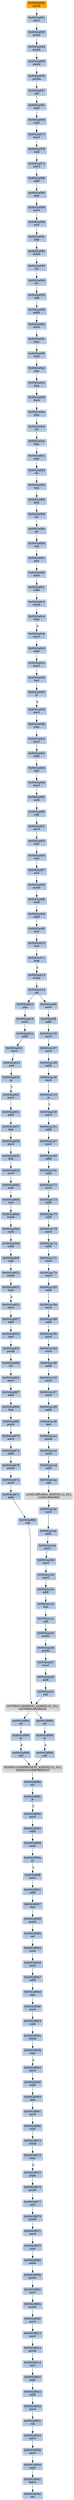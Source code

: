 strict digraph G {
	graph [bgcolor=transparent,
		name=G
	];
	node [color=lightsteelblue,
		fillcolor=lightsteelblue,
		shape=rectangle,
		style=filled
	];
	"0x0042895d"	[label="0x0042895d
movl"];
	"0x0042895f"	[label="0x0042895f
addl"];
	"0x0042895d" -> "0x0042895f"	[color="#000000"];
	"0x0042a1a4"	[label="0x0042a1a4
addl"];
	"0x0042a1aa"	[label="0x0042a1aa
call"];
	"0x0042a1a4" -> "0x0042a1aa"	[color="#000000"];
	"0x0042a1b6"	[label="0x0042a1b6
movl"];
	"0x0042a1b8"	[label="0x0042a1b8
movl"];
	"0x0042a1b6" -> "0x0042a1b8"	[color="#000000"];
	"0x0042a0f2"	[label="0x0042a0f2
subl"];
	"0x0042a0f8"	[label="0x0042a0f8
call"];
	"0x0042a0f2" -> "0x0042a0f8"	[color="#000000"];
	"0x0042a09a"	[label="0x0042a09a
decb"];
	"0x0042a09c"	[label="0x0042a09c
jmp"];
	"0x0042a09a" -> "0x0042a09c"	[color="#000000"];
	"0x0042a16c"	[label="0x0042a16c
addl"];
	"0x0042a171"	[label="0x0042a171
movl"];
	"0x0042a16c" -> "0x0042a171"	[color="#000000"];
	"0x0042a060"	[color=lightgrey,
		fillcolor=orange,
		label="0x0042a060
pushl"];
	"0x0042a061"	[label="0x0042a061
movl"];
	"0x0042a060" -> "0x0042a061"	[color="#000000"];
	"0x0042896c"	[label="0x0042896c
subl"];
	"0x00428972"	[label="0x00428972
stosb"];
	"0x0042896c" -> "0x00428972"	[color="#000000"];
	"0x0042a401"	[label="0x0042a401
movl"];
	"0x0042a0f8" -> "0x0042a401"	[color="#000000"];
	"0x0042a173"	[label="0x0042a173
addl"];
	"0x0042a171" -> "0x0042a173"	[color="#000000"];
	"0x0042a199"	[label="0x0042a199
addl"];
	"0x0042a19f"	[label="0x0042a19f
leal"];
	"0x0042a199" -> "0x0042a19f"	[color="#000000"];
	"0x004288ff"	[label="0x004288ff
movl"];
	"0x00428901"	[label="0x00428901
addl"];
	"0x004288ff" -> "0x00428901"	[color="#000000"];
	"0x0042a0bb"	[label="0x0042a0bb
nop"];
	"0x0042a0bc"	[label="0x0042a0bc
jmp"];
	"0x0042a0bb" -> "0x0042a0bc"	[color="#000000"];
	"0x0042a407"	[label="0x0042a407
xorl"];
	"0x0042a409"	[label="0x0042a409
movb"];
	"0x0042a407" -> "0x0042a409"	[color="#000000"];
	"0x0042a85d"	[label="0x0042a85d
leal"];
	"0x0042a85f"	[label="0x0042a85f
pushl"];
	"0x0042a85d" -> "0x0042a85f"	[color="#000000"];
	"0x0042a1c2"	[label="0x0042a1c2
call"];
	"0x0042a2a5"	[label="0x0042a2a5
pushl"];
	"0x0042a1c2" -> "0x0042a2a5"	[color="#000000"];
	"0x0042895a"	[label="0x0042895a
stosb"];
	"0x0042895b"	[label="0x0042895b
loop"];
	"0x0042895a" -> "0x0042895b"	[color="#000000"];
	"0x0042891d"	[label="0x0042891d
xorl"];
	"0x0042891f"	[label="0x0042891f
popl"];
	"0x0042891d" -> "0x0042891f"	[color="#000000"];
	"0x00428947"	[label="0x00428947
addl"];
	"0x0042894d"	[label="0x0042894d
leal"];
	"0x00428947" -> "0x0042894d"	[color="#000000"];
	"0x0042a40b"	[label="0x0042a40b
mull"];
	"0x0042a40d"	[label="0x0042a40d
addl"];
	"0x0042a40b" -> "0x0042a40d"	[color="#000000"];
	"0x0042a2a6"	[label="0x0042a2a6
pushl"];
	"0x0042a2a5" -> "0x0042a2a6"	[color="#000000"];
	"0x00428954"	[label="0x00428954
subl"];
	"0x00428954" -> "0x0042895a"	[color="#000000"];
	"0x0042a0e3"	[label="0x0042a0e3
movl"];
	"0x0042a0e5"	[label="0x0042a0e5
addl"];
	"0x0042a0e3" -> "0x0042a0e5"	[color="#000000"];
	"0x0042a067"	[label="0x0042a067
call"];
	"0x0042a06c"	[label="0x0042a06c
popl"];
	"0x0042a067" -> "0x0042a06c"	[color="#000000"];
	"0x0042893b"	[label="0x0042893b
movl"];
	"0x00428940"	[label="0x00428940
popl"];
	"0x0042893b" -> "0x00428940"	[color="#000000"];
	"0x0042888c"	[label="0x0042888c
je"];
	"0x00428890"	[label="0x00428890
movl"];
	"0x0042888c" -> "0x00428890"	[color="#000000",
		label=T];
	"0x0042a83d"	[label="0x0042a83d
movl"];
	"0x0042a842"	[label="0x0042a842
subl"];
	"0x0042a83d" -> "0x0042a842"	[color="#000000"];
	"0x0042890c"	[label="0x0042890c
movl"];
	"0x0042890e"	[label="0x0042890e
pushl"];
	"0x0042890c" -> "0x0042890e"	[color="#000000"];
	"0x0042a18b"	[label="0x0042a18b
movl"];
	"0x0042a18d"	[label="0x0042a18d
movl"];
	"0x0042a18b" -> "0x0042a18d"	[color="#000000"];
	"0x0042a403"	[label="0x0042a403
xorl"];
	"0x0042a401" -> "0x0042a403"	[color="#000000"];
	"0x0042a2af"	[label="0x0042a2af
call"];
	GETPROCADDRESS_KERNEL32_DLL	[color=lightgrey,
		fillcolor=lightgrey,
		label="GETPROCADDRESS_KERNEL32_DLL
GETPROCADDRESS"];
	"0x0042a2af" -> GETPROCADDRESS_KERNEL32_DLL	[color="#000000"];
	"0x0042a098"	[label="0x0042a098
addb"];
	"0x0042a098" -> "0x0042a09a"	[color="#000000"];
	"0x0042a167"	[label="0x0042a167
movl"];
	"0x0042a169"	[label="0x0042a169
addl"];
	"0x0042a167" -> "0x0042a169"	[color="#000000"];
	"0x0042895b" -> "0x0042895d"	[color="#000000",
		label=F];
	"0x0042894f"	[label="0x0042894f
movl"];
	"0x0042894f" -> "0x00428954"	[color="#000000"];
	LOADLIBRARYA_KERNEL32_DLL	[color=lightgrey,
		fillcolor=lightgrey,
		label="LOADLIBRARYA_KERNEL32_DLL
LOADLIBRARYA"];
	"0x0042a1ac"	[label="0x0042a1ac
movl"];
	LOADLIBRARYA_KERNEL32_DLL -> "0x0042a1ac"	[color="#000000"];
	"0x0042a17e"	[label="0x0042a17e
movl"];
	"0x0042a180"	[label="0x0042a180
addl"];
	"0x0042a17e" -> "0x0042a180"	[color="#000000"];
	"0x0042a1ba"	[label="0x0042a1ba
addl"];
	"0x0042a1b8" -> "0x0042a1ba"	[color="#000000"];
	"0x0042a175"	[label="0x0042a175
addl"];
	"0x0042a173" -> "0x0042a175"	[color="#000000"];
	"0x0042a86d"	[label="0x0042a86d
leal"];
	"0x0042a86f"	[label="0x0042a86f
pushl"];
	"0x0042a86d" -> "0x0042a86f"	[color="#000000"];
	"0x0042a0ce"	[label="0x0042a0ce
movl"];
	"0x0042a0d2"	[label="0x0042a0d2
incl"];
	"0x0042a0ce" -> "0x0042a0d2"	[color="#000000"];
	"0x00428934"	[label="0x00428934
movl"];
	"0x00428934" -> "0x0042893b"	[color="#000000"];
	"0x0042891a"	[label="0x0042891a
pushl"];
	"0x0042891a" -> "0x0042891d"	[color="#000000"];
	"0x0042a81b"	[label="0x0042a81b
addl"];
	"0x0042a821"	[label="0x0042a821
movl"];
	"0x0042a81b" -> "0x0042a821"	[color="#000000"];
	"0x0042a0b6"	[label="0x0042a0b6
jmp"];
	"0x0042a0b9"	[label="0x0042a0b9
stc"];
	"0x0042a0b6" -> "0x0042a0b9"	[color="#000000"];
	"0x00428942"	[label="0x00428942
ret"];
	"0x0042a0d5"	[label="0x0042a0d5
movl"];
	"0x0042a0db"	[label="0x0042a0db
jmp"];
	"0x0042a0d5" -> "0x0042a0db"	[color="#000000"];
	"0x0042a2a7"	[label="0x0042a2a7
movl"];
	"0x0042a2a6" -> "0x0042a2a7"	[color="#000000"];
	"0x0042a1aa" -> LOADLIBRARYA_KERNEL32_DLL	[color="#000000"];
	"0x0042a1a2"	[label="0x0042a1a2
movl"];
	"0x0042a1a2" -> "0x0042a1a4"	[color="#000000"];
	"0x0042a063"	[label="0x0042a063
pushl"];
	"0x0042a064"	[label="0x0042a064
pushl"];
	"0x0042a063" -> "0x0042a064"	[color="#000000"];
	"0x0042a0bf"	[label="0x0042a0bf
xorb"];
	"0x0042a0c1"	[label="0x0042a0c1
subb"];
	"0x0042a0bf" -> "0x0042a0c1"	[color="#000000"];
	"0x0042a0c6"	[label="0x0042a0c6
movl"];
	"0x0042a0c8"	[label="0x0042a0c8
addl"];
	"0x0042a0c6" -> "0x0042a0c8"	[color="#000000"];
	"0x0042a0ba"	[label="0x0042a0ba
stc"];
	"0x0042a0b9" -> "0x0042a0ba"	[color="#000000"];
	"0x0042897f"	[label="0x0042897f
jmp"];
	"0x00428982"	[label="0x00428982
addb"];
	"0x0042897f" -> "0x00428982"	[color="#000000"];
	"0x0042a0c3"	[label="0x0042a0c3
stosb"];
	"0x0042a0c4"	[label="0x0042a0c4
loop"];
	"0x0042a0c3" -> "0x0042a0c4"	[color="#000000"];
	ISDEBUGGERPRESENT_KERNEL32_DLL	[color=lightgrey,
		fillcolor=lightgrey,
		label="ISDEBUGGERPRESENT_KERNEL32_DLL
ISDEBUGGERPRESENT"];
	"0x0042888a"	[label="0x0042888a
orl"];
	ISDEBUGGERPRESENT_KERNEL32_DLL -> "0x0042888a"	[color="#000000"];
	"0x0042a878"	[label="0x0042a878
pushl"];
	"0x0042a87a"	[label="0x0042a87a
movl"];
	"0x0042a878" -> "0x0042a87a"	[color="#000000"];
	"0x0042a080"	[label="0x0042a080
addl"];
	"0x0042a086"	[label="0x0042a086
leal"];
	"0x0042a080" -> "0x0042a086"	[color="#000000"];
	"0x0042894d" -> "0x0042894f"	[color="#000000"];
	"0x0042a078"	[label="0x0042a078
subl"];
	"0x0042a07e"	[label="0x0042a07e
movl"];
	"0x0042a078" -> "0x0042a07e"	[color="#000000"];
	"0x0042a0eb"	[label="0x0042a0eb
leal"];
	"0x0042a0e5" -> "0x0042a0eb"	[color="#000000"];
	"0x0042a1b4"	[label="0x0042a1b4
movl"];
	"0x0042a1b4" -> "0x0042a1b6"	[color="#000000"];
	"0x00428941"	[label="0x00428941
leave"];
	"0x00428940" -> "0x00428941"	[color="#000000"];
	"0x0042a073"	[label="0x0042a073
movl"];
	"0x0042a073" -> "0x0042a078"	[color="#000000"];
	"0x0042a823"	[label="0x0042a823
xorl"];
	"0x0042a825"	[label="0x0042a825
je"];
	"0x0042a823" -> "0x0042a825"	[color="#000000"];
	"0x0042a884"	[label="0x0042a884
orl"];
	"0x0042a886"	[label="0x0042a886
je"];
	"0x0042a884" -> "0x0042a886"	[color="#000000"];
	"0x0042a867"	[label="0x0042a867
addl"];
	"0x0042a867" -> "0x0042a86d"	[color="#000000"];
	"0x00428973"	[label="0x00428973
loop"];
	"0x00428975"	[label="0x00428975
popa"];
	"0x00428973" -> "0x00428975"	[color="#000000",
		label=F];
	"0x0042a094"	[label="0x0042a094
stc"];
	"0x0042a095"	[label="0x0042a095
rolb"];
	"0x0042a094" -> "0x0042a095"	[color="#000000"];
	"0x00428888"	[label="0x00428888
call"];
	"0x00428888" -> ISDEBUGGERPRESENT_KERNEL32_DLL	[color="#000000"];
	"0x0042892a"	[label="0x0042892a
movl"];
	"0x00428931"	[label="0x00428931
roll"];
	"0x0042892a" -> "0x00428931"	[color="#000000"];
	"0x0042a186"	[label="0x0042a186
movl"];
	"0x0042a188"	[label="0x0042a188
addl"];
	"0x0042a186" -> "0x0042a188"	[color="#000000"];
	"0x0042897c"	[label="0x0042897c
movl"];
	"0x0042897c" -> "0x0042897f"	[color="#000000"];
	"0x0042a82f"	[label="0x0042a82f
movl"];
	"0x0042a831"	[label="0x0042a831
addl"];
	"0x0042a82f" -> "0x0042a831"	[color="#000000"];
	"0x0042a853"	[label="0x0042a853
loop"];
	"0x0042a855"	[label="0x0042a855
movl"];
	"0x0042a853" -> "0x0042a855"	[color="#000000",
		label=F];
	"0x0042a870"	[label="0x0042a870
movl"];
	"0x0042a86f" -> "0x0042a870"	[color="#000000"];
	"0x0042a819"	[label="0x0042a819
movl"];
	"0x0042a819" -> "0x0042a81b"	[color="#000000"];
	"0x0042a40f"	[label="0x0042a40f
incl"];
	"0x0042a410"	[label="0x0042a410
incl"];
	"0x0042a40f" -> "0x0042a410"	[color="#000000"];
	"0x0042a0ed"	[label="0x0042a0ed
movl"];
	"0x0042a0eb" -> "0x0042a0ed"	[color="#000000"];
	"0x0042a87c"	[label="0x0042a87c
addl"];
	"0x0042a87a" -> "0x0042a87c"	[color="#000000"];
	"0x0042a409" -> "0x0042a40b"	[color="#000000"];
	"0x0042a84b"	[label="0x0042a84b
xorb"];
	"0x0042a84d"	[label="0x0042a84d
subb"];
	"0x0042a84b" -> "0x0042a84d"	[color="#000000"];
	"0x0042a0b4"	[label="0x0042a0b4
clc"];
	"0x0042a0b5"	[label="0x0042a0b5
nop"];
	"0x0042a0b4" -> "0x0042a0b5"	[color="#000000"];
	"0x0042a405"	[label="0x0042a405
xorl"];
	"0x0042a403" -> "0x0042a405"	[color="#000000"];
	"0x0042890b"	[label="0x0042890b
pushl"];
	"0x0042890b" -> "0x0042890c"	[color="#000000"];
	"0x0042a411"	[label="0x0042a411
loop"];
	"0x0042a410" -> "0x0042a411"	[color="#000000"];
	"0x0042a860"	[label="0x0042a860
ret"];
	"0x0042a85f" -> "0x0042a860"	[color="#000000"];
	"0x0042a865"	[label="0x0042a865
movl"];
	"0x0042a865" -> "0x0042a867"	[color="#000000"];
	"0x0042a882"	[label="0x0042a882
call"];
	"0x0042a87c" -> "0x0042a882"	[color="#000000"];
	"0x0042a405" -> "0x0042a407"	[color="#000000"];
	"0x0042a15f"	[label="0x0042a15f
movl"];
	"0x0042a161"	[label="0x0042a161
addl"];
	"0x0042a15f" -> "0x0042a161"	[color="#000000"];
	"0x0042a065"	[label="0x0042a065
pushl"];
	"0x0042a066"	[label="0x0042a066
pusha"];
	"0x0042a065" -> "0x0042a066"	[color="#000000"];
	"0x0042a10f"	[label="0x0042a10f
testl"];
	"0x0042a115"	[label="0x0042a115
je"];
	"0x0042a10f" -> "0x0042a115"	[color="#000000"];
	"0x0042a84f"	[label="0x0042a84f
rolb"];
	"0x0042a852"	[label="0x0042a852
stosb"];
	"0x0042a84f" -> "0x0042a852"	[color="#000000"];
	"0x0042a105"	[label="0x0042a105
movl"];
	"0x0042a107"	[label="0x0042a107
movl"];
	"0x0042a105" -> "0x0042a107"	[color="#000000"];
	"0x00428922"	[label="0x00428922
addl"];
	"0x00428922" -> "0x0042892a"	[color="#000000"];
	"0x0042890f"	[label="0x0042890f
movl"];
	"0x00428913"	[label="0x00428913
movl"];
	"0x0042890f" -> "0x00428913"	[color="#000000"];
	"0x0042a1ae"	[label="0x0042a1ae
addl"];
	"0x0042a1ae" -> "0x0042a1b4"	[color="#000000"];
	"0x0042a180" -> "0x0042a186"	[color="#000000"];
	"0x00428945"	[label="0x00428945
movl"];
	"0x00428945" -> "0x00428947"	[color="#000000"];
	"0x0042a0ad"	[label="0x0042a0ad
clc"];
	"0x0042a0ae"	[label="0x0042a0ae
jmp"];
	"0x0042a0ad" -> "0x0042a0ae"	[color="#000000"];
	"0x0042a0a5"	[label="0x0042a0a5
jmp"];
	"0x0042a0a8"	[label="0x0042a0a8
decb"];
	"0x0042a0a5" -> "0x0042a0a8"	[color="#000000"];
	"0x0042a83b"	[label="0x0042a83b
leal"];
	"0x0042a83b" -> "0x0042a83d"	[color="#000000"];
	"0x00428884"	[label="0x00428884
orl"];
	"0x00428886"	[label="0x00428886
je"];
	"0x00428884" -> "0x00428886"	[color="#000000"];
	"0x0042891f" -> "0x00428922"	[color="#000000"];
	"0x0042a161" -> "0x0042a167"	[color="#000000"];
	"0x0042a0db" -> "0x0042a0e3"	[color="#000000"];
	"0x0042a0c8" -> "0x0042a0ce"	[color="#000000"];
	"0x0042a0c4" -> "0x0042a0c6"	[color="#000000",
		label=F];
	"0x0042a0a2"	[label="0x0042a0a2
jmp"];
	"0x0042a0a2" -> "0x0042a0a5"	[color="#000000"];
	"0x0042a837"	[label="0x0042a837
leal"];
	"0x0042a839"	[label="0x0042a839
movl"];
	"0x0042a837" -> "0x0042a839"	[color="#000000"];
	"0x0042a831" -> "0x0042a837"	[color="#000000"];
	"0x0042890a"	[label="0x0042890a
ret"];
	"0x00428943"	[label="0x00428943
xorb"];
	"0x0042890a" -> "0x00428943"	[color="#000000"];
	"0x00428967"	[label="0x00428967
movl"];
	"0x00428967" -> "0x0042896c"	[color="#000000"];
	"0x0042a1ac" -> "0x0042a1ae"	[color="#000000"];
	"0x0042a109"	[label="0x0042a109
addl"];
	"0x0042a107" -> "0x0042a109"	[color="#000000"];
	"0x00428972" -> "0x00428973"	[color="#000000"];
	"0x00428907"	[label="0x00428907
leal"];
	"0x00428901" -> "0x00428907"	[color="#000000"];
	"0x0042a08a"	[label="0x0042a08a
xorl"];
	"0x0042a08c"	[label="0x0042a08c
jmp"];
	"0x0042a08a" -> "0x0042a08c"	[color="#000000"];
	"0x0042a852" -> "0x0042a853"	[color="#000000"];
	"0x0042a0d3"	[label="0x0042a0d3
js"];
	"0x0042a0d3" -> "0x0042a0d5"	[color="#000000",
		label=F];
	"0x0042a872"	[label="0x0042a872
addl"];
	"0x0042a870" -> "0x0042a872"	[color="#000000"];
	"0x00428892"	[label="0x00428892
addl"];
	"0x00428898"	[label="0x00428898
testl"];
	"0x00428892" -> "0x00428898"	[color="#000000"];
	"0x0042a095" -> "0x0042a098"	[color="#000000"];
	"0x0042a815"	[label="0x0042a815
jmp"];
	"0x0042a815" -> "0x0042a819"	[color="#000000"];
	"0x00428931" -> "0x00428934"	[color="#000000"];
	"0x0042a1c0"	[label="0x0042a1c0
leal"];
	"0x0042a1ba" -> "0x0042a1c0"	[color="#000000"];
	"0x0042a1a1"	[label="0x0042a1a1
pushl"];
	"0x0042a1a1" -> "0x0042a1a2"	[color="#000000"];
	"0x0042a872" -> "0x0042a878"	[color="#000000"];
	"0x0042a84d" -> "0x0042a84f"	[color="#000000"];
	"0x0042a0ba" -> "0x0042a0bb"	[color="#000000"];
	"0x0042a109" -> "0x0042a10f"	[color="#000000"];
	"0x0042a088"	[label="0x0042a088
movl"];
	"0x0042a086" -> "0x0042a088"	[color="#000000"];
	"0x0042890e" -> "0x0042890f"	[color="#000000"];
	"0x0042a0c1" -> "0x0042a0c3"	[color="#000000"];
	"0x0042a860" -> "0x0042a865"	[color="#000000"];
	"0x00428913" -> "0x0042891a"	[color="#000000"];
	"0x0042a888"	[label="0x0042a888
call"];
	"0x0042a886" -> "0x0042a888"	[color="#000000",
		label=F];
	"0x0042a17a"	[label="0x0042a17a
addl"];
	"0x0042a17c"	[label="0x0042a17c
movl"];
	"0x0042a17a" -> "0x0042a17c"	[color="#000000"];
	"0x0042a0d2" -> "0x0042a0d3"	[color="#000000"];
	"0x00428965"	[label="0x00428965
leal"];
	"0x00428965" -> "0x00428967"	[color="#000000"];
	"0x00428943" -> "0x00428945"	[color="#000000"];
	"0x0042a84a"	[label="0x0042a84a
lodsb"];
	"0x0042a84a" -> "0x0042a84b"	[color="#000000"];
	"0x0042a188" -> "0x0042a18b"	[color="#000000"];
	"0x0042a825" -> "0x0042a82f"	[color="#000000",
		label=T];
	"0x00428982" -> "0x0042890b"	[color="#000000"];
	GETPROCADDRESS_KERNEL32_DLL -> "0x0042a884"	[color="#000000"];
	GETPROCADDRESS_KERNEL32_DLL -> "0x00428884"	[color="#000000"];
	"0x0042a0fd"	[label="0x0042a0fd
movl"];
	"0x0042a0ff"	[label="0x0042a0ff
addl"];
	"0x0042a0fd" -> "0x0042a0ff"	[color="#000000"];
	"0x0042a0b5" -> "0x0042a0b6"	[color="#000000"];
	"0x0042a093"	[label="0x0042a093
clc"];
	"0x0042a093" -> "0x0042a094"	[color="#000000"];
	"0x0042889e"	[label="0x0042889e
je"];
	"0x0042889e" -> "0x004288ff"	[color="#000000",
		label=T];
	"0x0042a09f"	[label="0x0042a09f
rorb"];
	"0x0042a09f" -> "0x0042a0a2"	[color="#000000"];
	"0x00428941" -> "0x00428942"	[color="#000000"];
	"0x0042a848"	[label="0x0042a848
xorl"];
	"0x0042a848" -> "0x0042a84a"	[color="#000000"];
	"0x0042a414"	[label="0x0042a414
ret"];
	"0x0042a414" -> "0x0042a815"	[color="#000000"];
	"0x0042a414" -> "0x0042a0fd"	[color="#000000"];
	"0x0042a19f" -> "0x0042a1a1"	[color="#000000"];
	"0x0042a092"	[label="0x0042a092
lodsb"];
	"0x0042a08c" -> "0x0042a092"	[color="#000000"];
	"0x0042a2a9"	[label="0x0042a2a9
addl"];
	"0x0042a2a7" -> "0x0042a2a9"	[color="#000000"];
	"0x00428977"	[label="0x00428977
xorl"];
	"0x00428979"	[label="0x00428979
pushl"];
	"0x00428977" -> "0x00428979"	[color="#000000"];
	"0x0042a06d"	[label="0x0042a06d
subl"];
	"0x0042a06d" -> "0x0042a073"	[color="#000000"];
	"0x0042a40d" -> "0x0042a40f"	[color="#000000"];
	"0x0042a2a9" -> "0x0042a2af"	[color="#000000"];
	"0x0042a178"	[label="0x0042a178
movl"];
	"0x0042a178" -> "0x0042a17a"	[color="#000000"];
	"0x0042a061" -> "0x0042a063"	[color="#000000"];
	"0x00428909"	[label="0x00428909
pushl"];
	"0x00428909" -> "0x0042890a"	[color="#000000"];
	"0x00428976"	[label="0x00428976
pushl"];
	"0x00428975" -> "0x00428976"	[color="#000000"];
	"0x0042a882" -> GETPROCADDRESS_KERNEL32_DLL	[color="#000000"];
	"0x00428886" -> "0x00428888"	[color="#000000",
		label=F];
	"0x0042a857"	[label="0x0042a857
addl"];
	"0x0042a855" -> "0x0042a857"	[color="#000000"];
	"0x0042a0b1"	[label="0x0042a0b1
jmp"];
	"0x0042a0ae" -> "0x0042a0b1"	[color="#000000"];
	"0x00428890" -> "0x00428892"	[color="#000000"];
	"0x0042a1c0" -> "0x0042a1c2"	[color="#000000"];
	"0x0042a0b1" -> "0x0042a0b4"	[color="#000000"];
	"0x0042a0aa"	[label="0x0042a0aa
jmp"];
	"0x0042a0aa" -> "0x0042a0ad"	[color="#000000"];
	"0x0042a195"	[label="0x0042a195
movl"];
	"0x0042a197"	[label="0x0042a197
movl"];
	"0x0042a195" -> "0x0042a197"	[color="#000000"];
	"0x00428898" -> "0x0042889e"	[color="#000000"];
	"0x0042a18f"	[label="0x0042a18f
addl"];
	"0x0042a18f" -> "0x0042a195"	[color="#000000"];
	"0x0042a18d" -> "0x0042a18f"	[color="#000000"];
	"0x00428907" -> "0x00428909"	[color="#000000"];
	"0x0042a0a8" -> "0x0042a0aa"	[color="#000000"];
	"0x0042a197" -> "0x0042a199"	[color="#000000"];
	"0x0042a888" -> ISDEBUGGERPRESENT_KERNEL32_DLL	[color="#000000"];
	"0x0042a0ed" -> "0x0042a0f2"	[color="#000000"];
	"0x0042888a" -> "0x0042888c"	[color="#000000"];
	"0x0042a0ff" -> "0x0042a105"	[color="#000000"];
	"0x0042a066" -> "0x0042a067"	[color="#000000"];
	"0x00428979" -> "0x0042897c"	[color="#000000"];
	"0x0042a857" -> "0x0042a85d"	[color="#000000"];
	"0x00428976" -> "0x00428977"	[color="#000000"];
	"0x0042a175" -> "0x0042a178"	[color="#000000"];
	"0x0042a413"	[label="0x0042a413
xchgl"];
	"0x0042a413" -> "0x0042a414"	[color="#000000"];
	"0x0042a0bc" -> "0x0042a0bf"	[color="#000000"];
	"0x0042a411" -> "0x0042a413"	[color="#000000",
		label=F];
	"0x0042a092" -> "0x0042a093"	[color="#000000"];
	"0x0042a064" -> "0x0042a065"	[color="#000000"];
	"0x0042a088" -> "0x0042a08a"	[color="#000000"];
	"0x0042a09c" -> "0x0042a09f"	[color="#000000"];
	"0x0042a839" -> "0x0042a83b"	[color="#000000"];
	"0x0042895f" -> "0x00428965"	[color="#000000"];
	"0x0042a07e" -> "0x0042a080"	[color="#000000"];
	"0x0042a842" -> "0x0042a848"	[color="#000000"];
	"0x0042a115" -> "0x0042a15f"	[color="#000000",
		label=T];
	"0x0042a169" -> "0x0042a16c"	[color="#000000"];
	"0x0042a06c" -> "0x0042a06d"	[color="#000000"];
	"0x0042a17c" -> "0x0042a17e"	[color="#000000"];
	"0x0042a821" -> "0x0042a823"	[color="#000000"];
}
